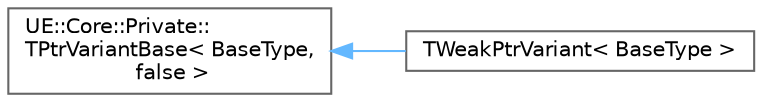 digraph "Graphical Class Hierarchy"
{
 // INTERACTIVE_SVG=YES
 // LATEX_PDF_SIZE
  bgcolor="transparent";
  edge [fontname=Helvetica,fontsize=10,labelfontname=Helvetica,labelfontsize=10];
  node [fontname=Helvetica,fontsize=10,shape=box,height=0.2,width=0.4];
  rankdir="LR";
  Node0 [id="Node000000",label="UE::Core::Private::\lTPtrVariantBase\< BaseType,\l false \>",height=0.2,width=0.4,color="grey40", fillcolor="white", style="filled",URL="$df/dbd/structUE_1_1Core_1_1Private_1_1TPtrVariantBase.html",tooltip=" "];
  Node0 -> Node1 [id="edge9061_Node000000_Node000001",dir="back",color="steelblue1",style="solid",tooltip=" "];
  Node1 [id="Node000001",label="TWeakPtrVariant\< BaseType \>",height=0.2,width=0.4,color="grey40", fillcolor="white", style="filled",URL="$d5/dda/structTWeakPtrVariant.html",tooltip=" "];
}
